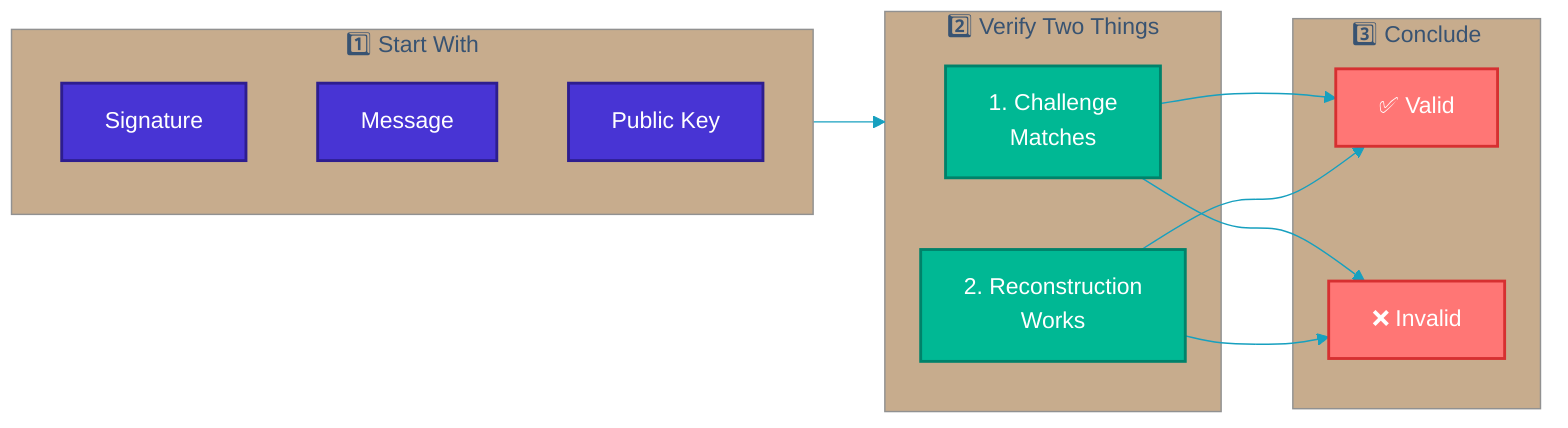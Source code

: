 %%{init: {
  'theme': 'base',
  'themeVariables': {
    'primaryColor': '#7C9CBF',
    'primaryTextColor': '#000000',
    'primaryBorderColor': '#17A0BF',
    'lineColor': '#17A0BF',
    'fontSize': '16px'
  }
}}%%

flowchart LR
    classDef input fill:#4834d4,stroke:#2d1d8f,color:white,stroke-width:2px
    classDef process fill:#00b894,stroke:#00826a,color:white,stroke-width:2px
    classDef result fill:#ff7675,stroke:#d63031,color:white,stroke-width:2px

    subgraph Start["1️⃣ Start With"]
        I1["Signature"]
        I2["Message"]
        I3["Public Key"]
    end

    subgraph Verify["2️⃣ Verify Two Things"]
        V1["1. Challenge<br/>Matches"]
        V2["2. Reconstruction<br/>Works"]
    end

    subgraph Result["3️⃣ Conclude"]
        R1["✅ Valid"]
        R2["❌ Invalid"]
    end

    Start --> Verify
    V1 & V2 --> R1
    V1 & V2 --> R2

    class I1,I2,I3 input
    class V1,V2 process
    class R1,R2 result